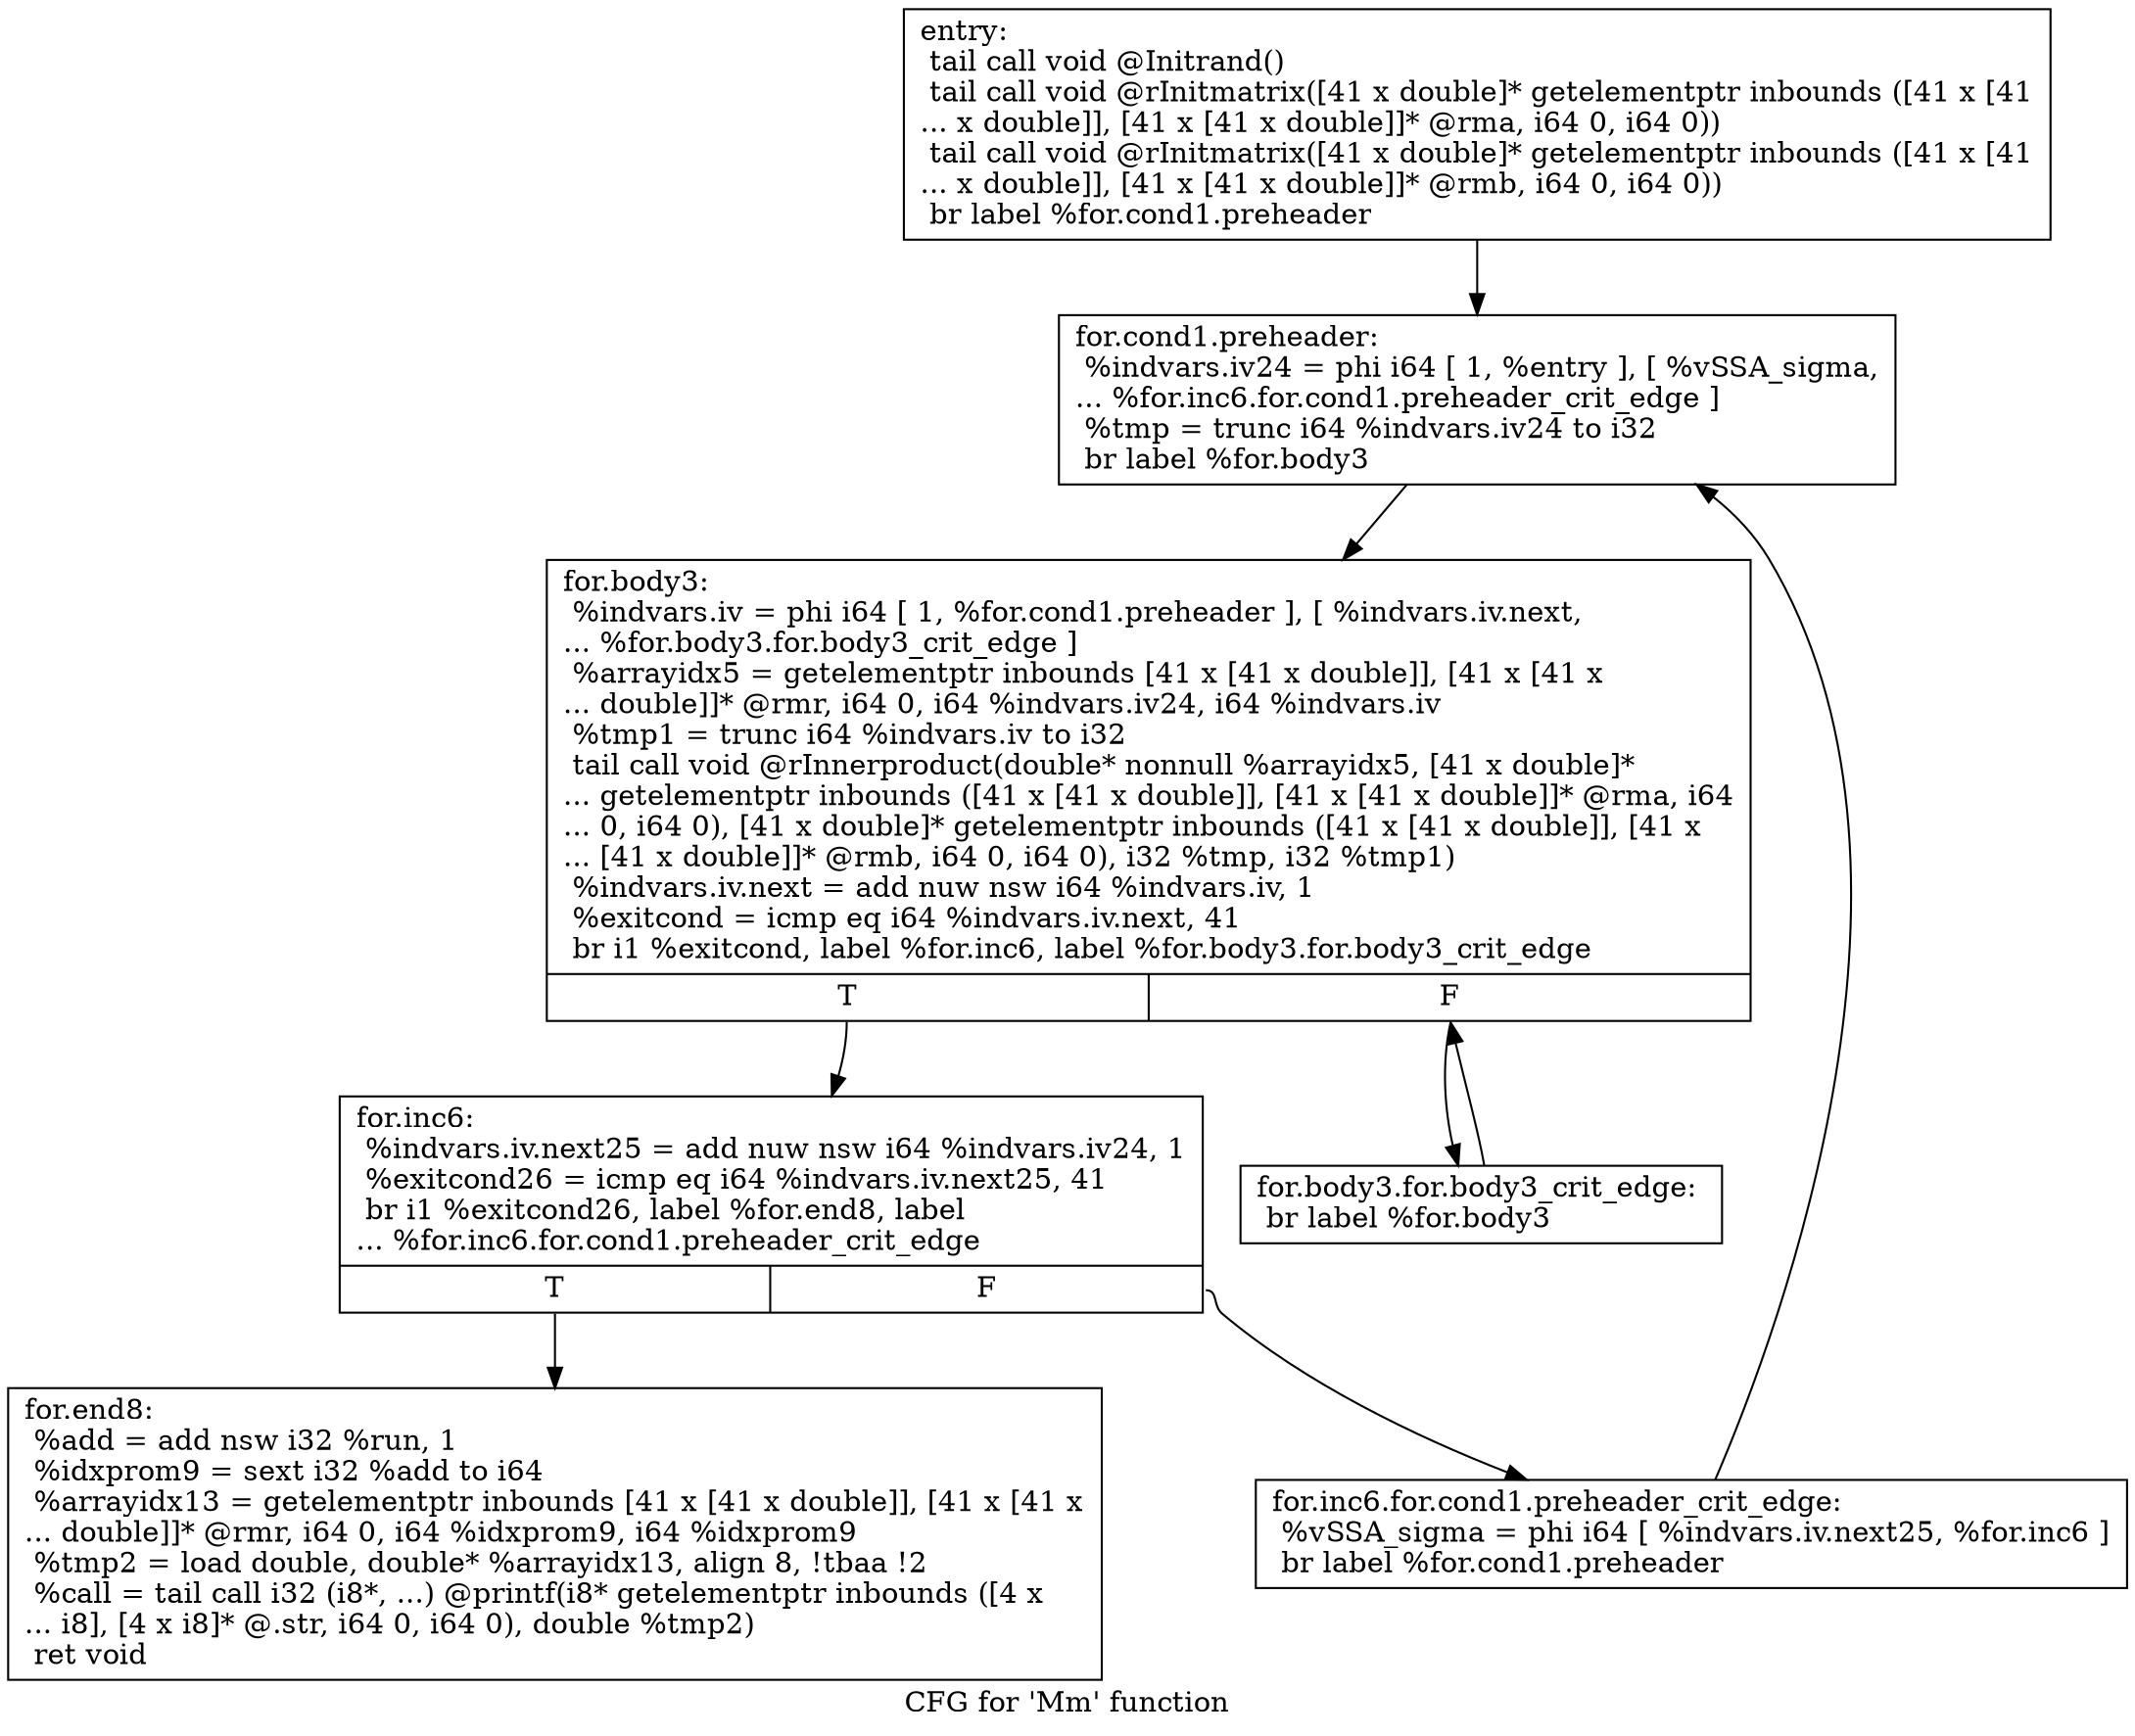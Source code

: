 digraph "CFG for 'Mm' function" {
	label="CFG for 'Mm' function";

	Node0x87a0dd0 [shape=record,label="{entry:\l  tail call void @Initrand()\l  tail call void @rInitmatrix([41 x double]* getelementptr inbounds ([41 x [41\l... x double]], [41 x [41 x double]]* @rma, i64 0, i64 0))\l  tail call void @rInitmatrix([41 x double]* getelementptr inbounds ([41 x [41\l... x double]], [41 x [41 x double]]* @rmb, i64 0, i64 0))\l  br label %for.cond1.preheader\l}"];
	Node0x87a0dd0 -> Node0x87a1340;
	Node0x87a1340 [shape=record,label="{for.cond1.preheader:                              \l  %indvars.iv24 = phi i64 [ 1, %entry ], [ %vSSA_sigma,\l... %for.inc6.for.cond1.preheader_crit_edge ]\l  %tmp = trunc i64 %indvars.iv24 to i32\l  br label %for.body3\l}"];
	Node0x87a1340 -> Node0x87a1390;
	Node0x87a1390 [shape=record,label="{for.body3:                                        \l  %indvars.iv = phi i64 [ 1, %for.cond1.preheader ], [ %indvars.iv.next,\l... %for.body3.for.body3_crit_edge ]\l  %arrayidx5 = getelementptr inbounds [41 x [41 x double]], [41 x [41 x\l... double]]* @rmr, i64 0, i64 %indvars.iv24, i64 %indvars.iv\l  %tmp1 = trunc i64 %indvars.iv to i32\l  tail call void @rInnerproduct(double* nonnull %arrayidx5, [41 x double]*\l... getelementptr inbounds ([41 x [41 x double]], [41 x [41 x double]]* @rma, i64\l... 0, i64 0), [41 x double]* getelementptr inbounds ([41 x [41 x double]], [41 x\l... [41 x double]]* @rmb, i64 0, i64 0), i32 %tmp, i32 %tmp1)\l  %indvars.iv.next = add nuw nsw i64 %indvars.iv, 1\l  %exitcond = icmp eq i64 %indvars.iv.next, 41\l  br i1 %exitcond, label %for.inc6, label %for.body3.for.body3_crit_edge\l|{<s0>T|<s1>F}}"];
	Node0x87a1390:s0 -> Node0x87a1430;
	Node0x87a1390:s1 -> Node0x87a13e0;
	Node0x87a13e0 [shape=record,label="{for.body3.for.body3_crit_edge:                    \l  br label %for.body3\l}"];
	Node0x87a13e0 -> Node0x87a1390;
	Node0x87a1430 [shape=record,label="{for.inc6:                                         \l  %indvars.iv.next25 = add nuw nsw i64 %indvars.iv24, 1\l  %exitcond26 = icmp eq i64 %indvars.iv.next25, 41\l  br i1 %exitcond26, label %for.end8, label\l... %for.inc6.for.cond1.preheader_crit_edge\l|{<s0>T|<s1>F}}"];
	Node0x87a1430:s0 -> Node0x87a14d0;
	Node0x87a1430:s1 -> Node0x87a1480;
	Node0x87a1480 [shape=record,label="{for.inc6.for.cond1.preheader_crit_edge:           \l  %vSSA_sigma = phi i64 [ %indvars.iv.next25, %for.inc6 ]\l  br label %for.cond1.preheader\l}"];
	Node0x87a1480 -> Node0x87a1340;
	Node0x87a14d0 [shape=record,label="{for.end8:                                         \l  %add = add nsw i32 %run, 1\l  %idxprom9 = sext i32 %add to i64\l  %arrayidx13 = getelementptr inbounds [41 x [41 x double]], [41 x [41 x\l... double]]* @rmr, i64 0, i64 %idxprom9, i64 %idxprom9\l  %tmp2 = load double, double* %arrayidx13, align 8, !tbaa !2\l  %call = tail call i32 (i8*, ...) @printf(i8* getelementptr inbounds ([4 x\l... i8], [4 x i8]* @.str, i64 0, i64 0), double %tmp2)\l  ret void\l}"];
}
